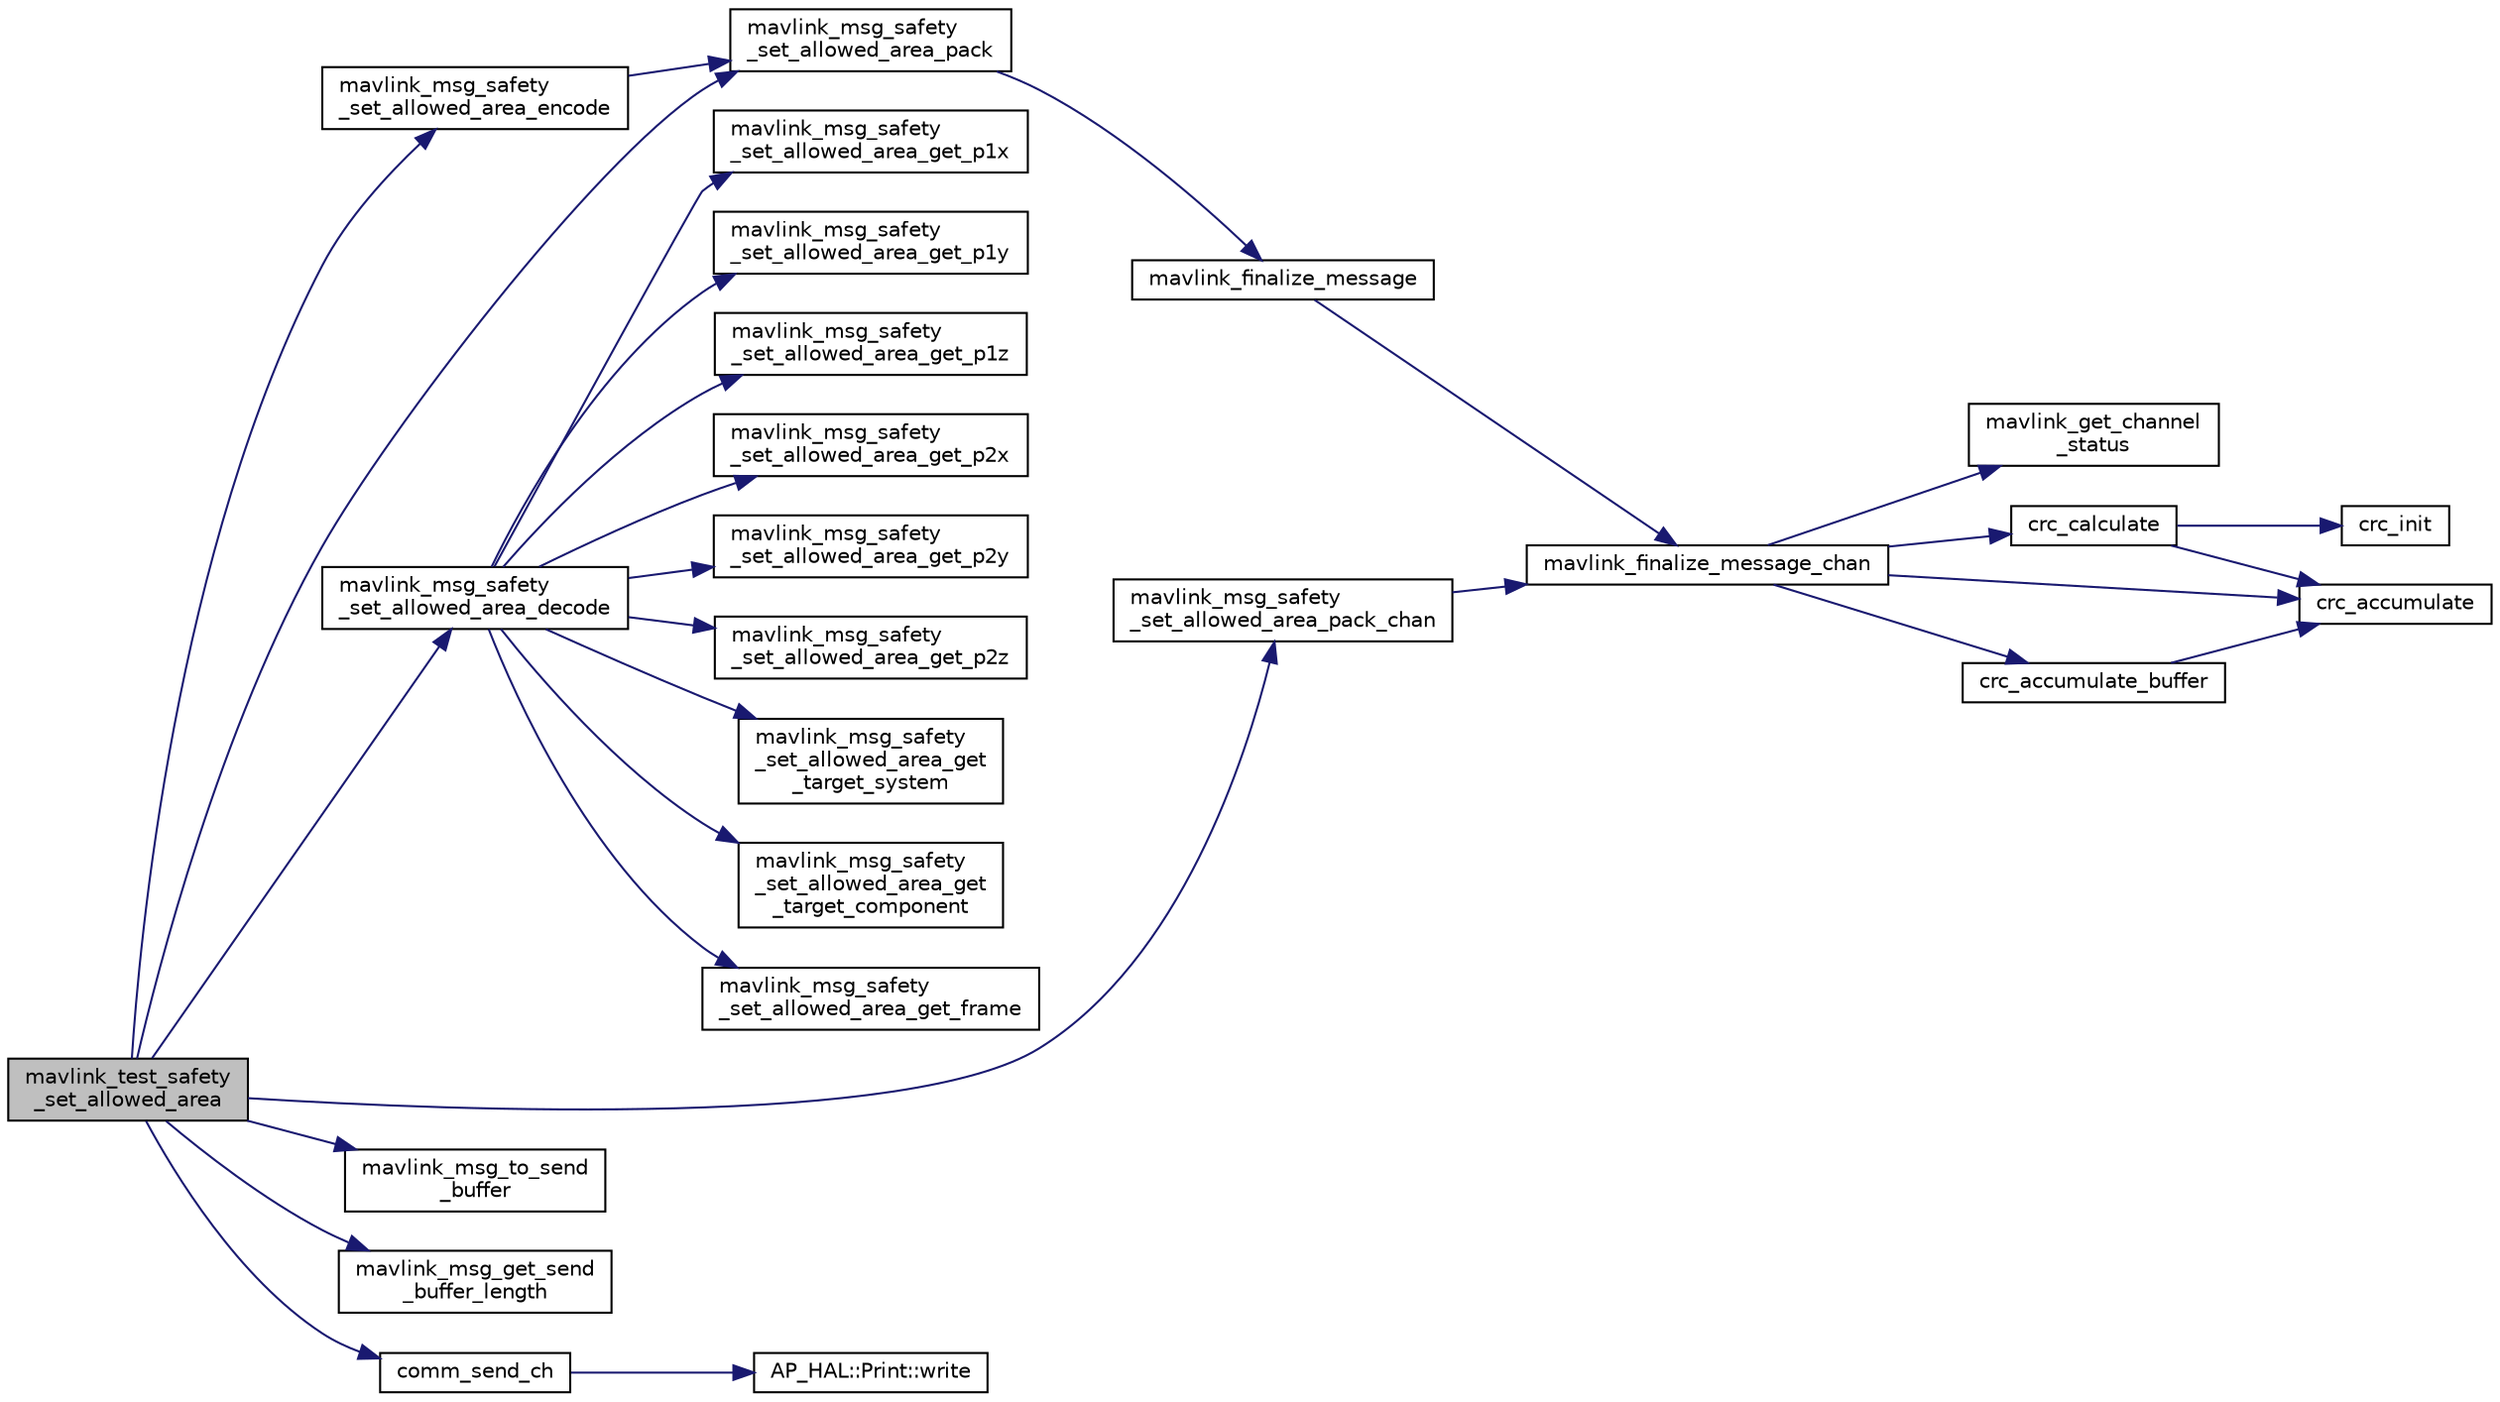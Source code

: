 digraph "mavlink_test_safety_set_allowed_area"
{
 // INTERACTIVE_SVG=YES
  edge [fontname="Helvetica",fontsize="10",labelfontname="Helvetica",labelfontsize="10"];
  node [fontname="Helvetica",fontsize="10",shape=record];
  rankdir="LR";
  Node1 [label="mavlink_test_safety\l_set_allowed_area",height=0.2,width=0.4,color="black", fillcolor="grey75", style="filled", fontcolor="black"];
  Node1 -> Node2 [color="midnightblue",fontsize="10",style="solid",fontname="Helvetica"];
  Node2 [label="mavlink_msg_safety\l_set_allowed_area_encode",height=0.2,width=0.4,color="black", fillcolor="white", style="filled",URL="$mavlink__msg__safety__set__allowed__area_8h.html#aeccd3ebdbce671c2a00ab42fef6d7e72",tooltip="Encode a safety_set_allowed_area struct. "];
  Node2 -> Node3 [color="midnightblue",fontsize="10",style="solid",fontname="Helvetica"];
  Node3 [label="mavlink_msg_safety\l_set_allowed_area_pack",height=0.2,width=0.4,color="black", fillcolor="white", style="filled",URL="$mavlink__msg__safety__set__allowed__area_8h.html#abf68dc5bd777be14f5699e757483af2b",tooltip="Pack a safety_set_allowed_area message. "];
  Node3 -> Node4 [color="midnightblue",fontsize="10",style="solid",fontname="Helvetica"];
  Node4 [label="mavlink_finalize_message",height=0.2,width=0.4,color="black", fillcolor="white", style="filled",URL="$mavlink__helpers_8h.html#af3bea083c5ec83f5b6570b2bd4a817d0",tooltip="Finalize a MAVLink message with MAVLINK_COMM_0 as default channel. "];
  Node4 -> Node5 [color="midnightblue",fontsize="10",style="solid",fontname="Helvetica"];
  Node5 [label="mavlink_finalize_message_chan",height=0.2,width=0.4,color="black", fillcolor="white", style="filled",URL="$mavlink__helpers_8h.html#aa66131138fc02101dcc73b4b556ab422",tooltip="Finalize a MAVLink message with channel assignment. "];
  Node5 -> Node6 [color="midnightblue",fontsize="10",style="solid",fontname="Helvetica"];
  Node6 [label="mavlink_get_channel\l_status",height=0.2,width=0.4,color="black", fillcolor="white", style="filled",URL="$mavlink__helpers_8h.html#ac006d308067f48514ca5c0cf0b046c28"];
  Node5 -> Node7 [color="midnightblue",fontsize="10",style="solid",fontname="Helvetica"];
  Node7 [label="crc_calculate",height=0.2,width=0.4,color="black", fillcolor="white", style="filled",URL="$checksum_8h.html#ab4264eb7b9e22aabb5cc3191bce35f4c",tooltip="Calculates the X.25 checksum on a byte buffer. "];
  Node7 -> Node8 [color="midnightblue",fontsize="10",style="solid",fontname="Helvetica"];
  Node8 [label="crc_init",height=0.2,width=0.4,color="black", fillcolor="white", style="filled",URL="$checksum_8h.html#aee738f6e20d31b027afdd966c79befae",tooltip="Initiliaze the buffer for the X.25 CRC. "];
  Node7 -> Node9 [color="midnightblue",fontsize="10",style="solid",fontname="Helvetica"];
  Node9 [label="crc_accumulate",height=0.2,width=0.4,color="black", fillcolor="white", style="filled",URL="$checksum_8h.html#ade2bbc31cd3b5b6d839556f56de61957",tooltip="Accumulate the X.25 CRC by adding one char at a time. "];
  Node5 -> Node10 [color="midnightblue",fontsize="10",style="solid",fontname="Helvetica"];
  Node10 [label="crc_accumulate_buffer",height=0.2,width=0.4,color="black", fillcolor="white", style="filled",URL="$checksum_8h.html#abcbaa800e8fcbcdf9bb48168657fbefd",tooltip="Accumulate the X.25 CRC by adding an array of bytes. "];
  Node10 -> Node9 [color="midnightblue",fontsize="10",style="solid",fontname="Helvetica"];
  Node5 -> Node9 [color="midnightblue",fontsize="10",style="solid",fontname="Helvetica"];
  Node1 -> Node11 [color="midnightblue",fontsize="10",style="solid",fontname="Helvetica"];
  Node11 [label="mavlink_msg_safety\l_set_allowed_area_decode",height=0.2,width=0.4,color="black", fillcolor="white", style="filled",URL="$mavlink__msg__safety__set__allowed__area_8h.html#a34ca7293aaf04fa288a6655dabfaf8e4",tooltip="Decode a safety_set_allowed_area message into a struct. "];
  Node11 -> Node12 [color="midnightblue",fontsize="10",style="solid",fontname="Helvetica"];
  Node12 [label="mavlink_msg_safety\l_set_allowed_area_get_p1x",height=0.2,width=0.4,color="black", fillcolor="white", style="filled",URL="$mavlink__msg__safety__set__allowed__area_8h.html#a264e1651da225969ae8610b558ec24dd",tooltip="Get field p1x from safety_set_allowed_area message. "];
  Node11 -> Node13 [color="midnightblue",fontsize="10",style="solid",fontname="Helvetica"];
  Node13 [label="mavlink_msg_safety\l_set_allowed_area_get_p1y",height=0.2,width=0.4,color="black", fillcolor="white", style="filled",URL="$mavlink__msg__safety__set__allowed__area_8h.html#a4ac125fadcc9314386e5e0d5b901ef56",tooltip="Get field p1y from safety_set_allowed_area message. "];
  Node11 -> Node14 [color="midnightblue",fontsize="10",style="solid",fontname="Helvetica"];
  Node14 [label="mavlink_msg_safety\l_set_allowed_area_get_p1z",height=0.2,width=0.4,color="black", fillcolor="white", style="filled",URL="$mavlink__msg__safety__set__allowed__area_8h.html#abd7e4f0bfa9a530c9b0c90b0f5bedca4",tooltip="Get field p1z from safety_set_allowed_area message. "];
  Node11 -> Node15 [color="midnightblue",fontsize="10",style="solid",fontname="Helvetica"];
  Node15 [label="mavlink_msg_safety\l_set_allowed_area_get_p2x",height=0.2,width=0.4,color="black", fillcolor="white", style="filled",URL="$mavlink__msg__safety__set__allowed__area_8h.html#ad33fc4839a5bfcfcfda945ac80b532f7",tooltip="Get field p2x from safety_set_allowed_area message. "];
  Node11 -> Node16 [color="midnightblue",fontsize="10",style="solid",fontname="Helvetica"];
  Node16 [label="mavlink_msg_safety\l_set_allowed_area_get_p2y",height=0.2,width=0.4,color="black", fillcolor="white", style="filled",URL="$mavlink__msg__safety__set__allowed__area_8h.html#aa154b354233a8b34d22a45df2c39d626",tooltip="Get field p2y from safety_set_allowed_area message. "];
  Node11 -> Node17 [color="midnightblue",fontsize="10",style="solid",fontname="Helvetica"];
  Node17 [label="mavlink_msg_safety\l_set_allowed_area_get_p2z",height=0.2,width=0.4,color="black", fillcolor="white", style="filled",URL="$mavlink__msg__safety__set__allowed__area_8h.html#ae67e9a5afc0604b5122412042c5bec8b",tooltip="Get field p2z from safety_set_allowed_area message. "];
  Node11 -> Node18 [color="midnightblue",fontsize="10",style="solid",fontname="Helvetica"];
  Node18 [label="mavlink_msg_safety\l_set_allowed_area_get\l_target_system",height=0.2,width=0.4,color="black", fillcolor="white", style="filled",URL="$mavlink__msg__safety__set__allowed__area_8h.html#a90beb6b8f42e58e351816526b92206d9",tooltip="Send a safety_set_allowed_area message. "];
  Node11 -> Node19 [color="midnightblue",fontsize="10",style="solid",fontname="Helvetica"];
  Node19 [label="mavlink_msg_safety\l_set_allowed_area_get\l_target_component",height=0.2,width=0.4,color="black", fillcolor="white", style="filled",URL="$mavlink__msg__safety__set__allowed__area_8h.html#a8b8cddbccfd44fd7641372ff818b4543",tooltip="Get field target_component from safety_set_allowed_area message. "];
  Node11 -> Node20 [color="midnightblue",fontsize="10",style="solid",fontname="Helvetica"];
  Node20 [label="mavlink_msg_safety\l_set_allowed_area_get_frame",height=0.2,width=0.4,color="black", fillcolor="white", style="filled",URL="$mavlink__msg__safety__set__allowed__area_8h.html#a72db47d2f954ca6444dfd760bc4bae4d",tooltip="Get field frame from safety_set_allowed_area message. "];
  Node1 -> Node3 [color="midnightblue",fontsize="10",style="solid",fontname="Helvetica"];
  Node1 -> Node21 [color="midnightblue",fontsize="10",style="solid",fontname="Helvetica"];
  Node21 [label="mavlink_msg_safety\l_set_allowed_area_pack_chan",height=0.2,width=0.4,color="black", fillcolor="white", style="filled",URL="$mavlink__msg__safety__set__allowed__area_8h.html#a4a5ad9e128fbcf5aaaf84624d0fb5bb9",tooltip="Pack a safety_set_allowed_area message on a channel. "];
  Node21 -> Node5 [color="midnightblue",fontsize="10",style="solid",fontname="Helvetica"];
  Node1 -> Node22 [color="midnightblue",fontsize="10",style="solid",fontname="Helvetica"];
  Node22 [label="mavlink_msg_to_send\l_buffer",height=0.2,width=0.4,color="black", fillcolor="white", style="filled",URL="$mavlink__helpers_8h.html#afea0a9befa84822fd62c2899ea0d849e",tooltip="Pack a message to send it over a serial byte stream. "];
  Node1 -> Node23 [color="midnightblue",fontsize="10",style="solid",fontname="Helvetica"];
  Node23 [label="mavlink_msg_get_send\l_buffer_length",height=0.2,width=0.4,color="black", fillcolor="white", style="filled",URL="$protocol_8h.html#aa86c08f27aabb7a2e12a67f189f590c8",tooltip="Get the required buffer size for this message. "];
  Node1 -> Node24 [color="midnightblue",fontsize="10",style="solid",fontname="Helvetica"];
  Node24 [label="comm_send_ch",height=0.2,width=0.4,color="black", fillcolor="white", style="filled",URL="$GCS__MAVLink_8h.html#ab753873a1ee10adedd0ce246311468f8"];
  Node24 -> Node25 [color="midnightblue",fontsize="10",style="solid",fontname="Helvetica"];
  Node25 [label="AP_HAL::Print::write",height=0.2,width=0.4,color="black", fillcolor="white", style="filled",URL="$classAP__HAL_1_1Print.html#acc65391952a43334f8f5c9bef341f501"];
}
